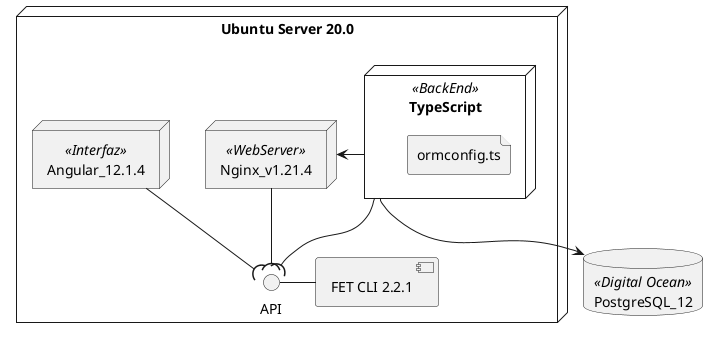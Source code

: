 @startuml

node "Ubuntu Server 20.0" {
node Angular_12.1.4 <<Interfaz>> {
}
}

node "Ubuntu Server 20.0" {
node "Nginx_v1.21.4" <<WebServer>> {
}
node "TypeScript" <<BackEnd>> {
file ormconfig.ts
}
API - [FET CLI 2.2.1]
}

database PostgreSQL_12 <<Digital Ocean>> {
}

TypeScript --> PostgreSQL_12
TypeScript --( API
TypeScript -right-> Nginx_v1.21.4
Angular_12.1.4 --( API
Nginx_v1.21.4 --( API

@enduml
